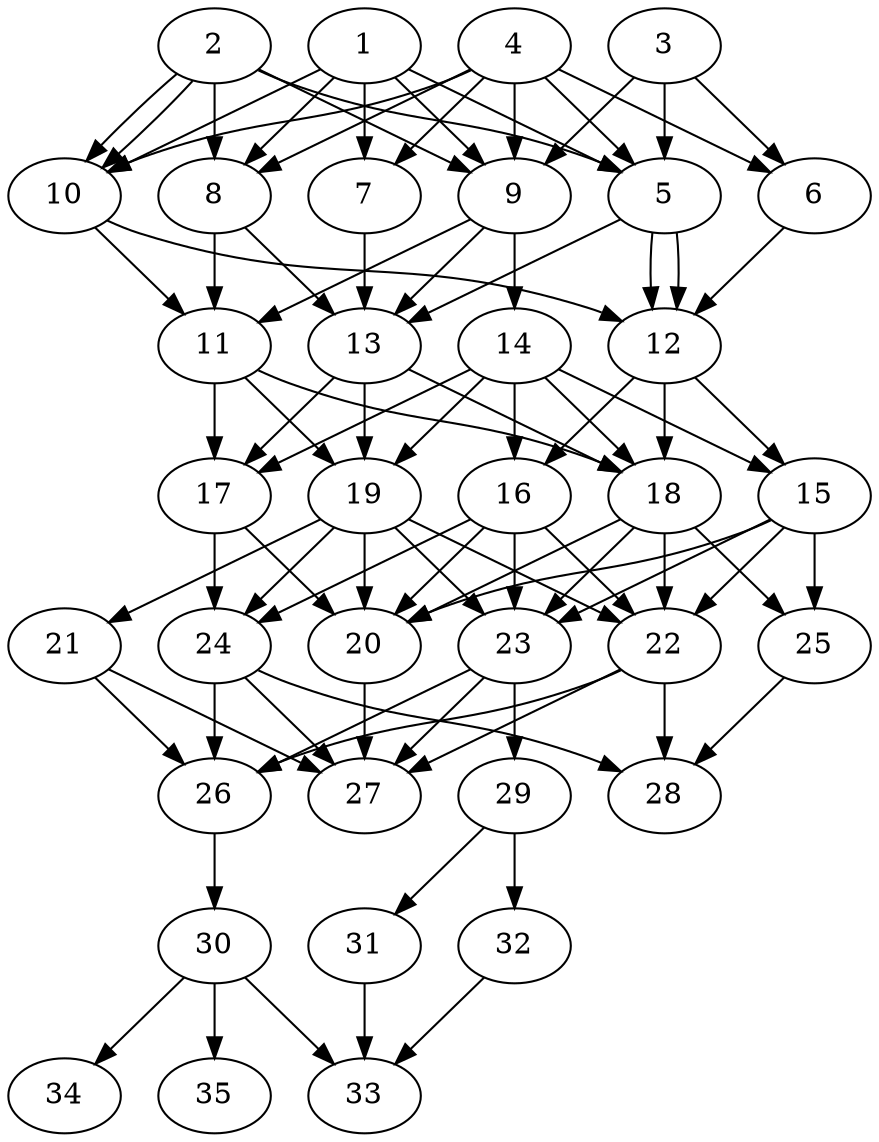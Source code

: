 // DAG automatically generated by daggen at Thu Oct  3 14:05:37 2019
// ./daggen --dot -n 35 --ccr 0.4 --fat 0.5 --regular 0.7 --density 0.9 --mindata 5242880 --maxdata 52428800 
digraph G {
  1 [size="31336960", alpha="0.13", expect_size="12534784"] 
  1 -> 5 [size ="12534784"]
  1 -> 7 [size ="12534784"]
  1 -> 8 [size ="12534784"]
  1 -> 9 [size ="12534784"]
  1 -> 10 [size ="12534784"]
  2 [size="77521920", alpha="0.18", expect_size="31008768"] 
  2 -> 5 [size ="31008768"]
  2 -> 8 [size ="31008768"]
  2 -> 9 [size ="31008768"]
  2 -> 10 [size ="31008768"]
  2 -> 10 [size ="31008768"]
  3 [size="31032320", alpha="0.09", expect_size="12412928"] 
  3 -> 5 [size ="12412928"]
  3 -> 6 [size ="12412928"]
  3 -> 9 [size ="12412928"]
  4 [size="115962880", alpha="0.13", expect_size="46385152"] 
  4 -> 5 [size ="46385152"]
  4 -> 6 [size ="46385152"]
  4 -> 7 [size ="46385152"]
  4 -> 8 [size ="46385152"]
  4 -> 9 [size ="46385152"]
  4 -> 10 [size ="46385152"]
  5 [size="99688960", alpha="0.16", expect_size="39875584"] 
  5 -> 12 [size ="39875584"]
  5 -> 12 [size ="39875584"]
  5 -> 13 [size ="39875584"]
  6 [size="69662720", alpha="0.03", expect_size="27865088"] 
  6 -> 12 [size ="27865088"]
  7 [size="78320640", alpha="0.17", expect_size="31328256"] 
  7 -> 13 [size ="31328256"]
  8 [size="73285120", alpha="0.02", expect_size="29314048"] 
  8 -> 11 [size ="29314048"]
  8 -> 13 [size ="29314048"]
  9 [size="67909120", alpha="0.16", expect_size="27163648"] 
  9 -> 11 [size ="27163648"]
  9 -> 13 [size ="27163648"]
  9 -> 14 [size ="27163648"]
  10 [size="59136000", alpha="0.17", expect_size="23654400"] 
  10 -> 11 [size ="23654400"]
  10 -> 12 [size ="23654400"]
  11 [size="120591360", alpha="0.15", expect_size="48236544"] 
  11 -> 17 [size ="48236544"]
  11 -> 18 [size ="48236544"]
  11 -> 19 [size ="48236544"]
  12 [size="80381440", alpha="0.12", expect_size="32152576"] 
  12 -> 15 [size ="32152576"]
  12 -> 16 [size ="32152576"]
  12 -> 18 [size ="32152576"]
  13 [size="70046720", alpha="0.15", expect_size="28018688"] 
  13 -> 17 [size ="28018688"]
  13 -> 18 [size ="28018688"]
  13 -> 19 [size ="28018688"]
  14 [size="124055040", alpha="0.20", expect_size="49622016"] 
  14 -> 15 [size ="49622016"]
  14 -> 16 [size ="49622016"]
  14 -> 17 [size ="49622016"]
  14 -> 18 [size ="49622016"]
  14 -> 19 [size ="49622016"]
  15 [size="79887360", alpha="0.10", expect_size="31954944"] 
  15 -> 20 [size ="31954944"]
  15 -> 22 [size ="31954944"]
  15 -> 23 [size ="31954944"]
  15 -> 25 [size ="31954944"]
  16 [size="54773760", alpha="0.11", expect_size="21909504"] 
  16 -> 20 [size ="21909504"]
  16 -> 22 [size ="21909504"]
  16 -> 23 [size ="21909504"]
  16 -> 24 [size ="21909504"]
  17 [size="69770240", alpha="0.04", expect_size="27908096"] 
  17 -> 20 [size ="27908096"]
  17 -> 24 [size ="27908096"]
  18 [size="49559040", alpha="0.16", expect_size="19823616"] 
  18 -> 20 [size ="19823616"]
  18 -> 22 [size ="19823616"]
  18 -> 23 [size ="19823616"]
  18 -> 25 [size ="19823616"]
  19 [size="62615040", alpha="0.18", expect_size="25046016"] 
  19 -> 20 [size ="25046016"]
  19 -> 21 [size ="25046016"]
  19 -> 22 [size ="25046016"]
  19 -> 23 [size ="25046016"]
  19 -> 24 [size ="25046016"]
  20 [size="39009280", alpha="0.06", expect_size="15603712"] 
  20 -> 27 [size ="15603712"]
  21 [size="22382080", alpha="0.17", expect_size="8952832"] 
  21 -> 26 [size ="8952832"]
  21 -> 27 [size ="8952832"]
  22 [size="112366080", alpha="0.18", expect_size="44946432"] 
  22 -> 26 [size ="44946432"]
  22 -> 27 [size ="44946432"]
  22 -> 28 [size ="44946432"]
  23 [size="62302720", alpha="0.03", expect_size="24921088"] 
  23 -> 26 [size ="24921088"]
  23 -> 27 [size ="24921088"]
  23 -> 29 [size ="24921088"]
  24 [size="32980480", alpha="0.05", expect_size="13192192"] 
  24 -> 26 [size ="13192192"]
  24 -> 27 [size ="13192192"]
  24 -> 28 [size ="13192192"]
  25 [size="31823360", alpha="0.02", expect_size="12729344"] 
  25 -> 28 [size ="12729344"]
  26 [size="93178880", alpha="0.09", expect_size="37271552"] 
  26 -> 30 [size ="37271552"]
  27 [size="40931840", alpha="0.06", expect_size="16372736"] 
  28 [size="66511360", alpha="0.14", expect_size="26604544"] 
  29 [size="45585920", alpha="0.11", expect_size="18234368"] 
  29 -> 31 [size ="18234368"]
  29 -> 32 [size ="18234368"]
  30 [size="35312640", alpha="0.16", expect_size="14125056"] 
  30 -> 33 [size ="14125056"]
  30 -> 34 [size ="14125056"]
  30 -> 35 [size ="14125056"]
  31 [size="70394880", alpha="0.19", expect_size="28157952"] 
  31 -> 33 [size ="28157952"]
  32 [size="51097600", alpha="0.13", expect_size="20439040"] 
  32 -> 33 [size ="20439040"]
  33 [size="41838080", alpha="0.17", expect_size="16735232"] 
  34 [size="60541440", alpha="0.00", expect_size="24216576"] 
  35 [size="92096000", alpha="0.14", expect_size="36838400"] 
}
